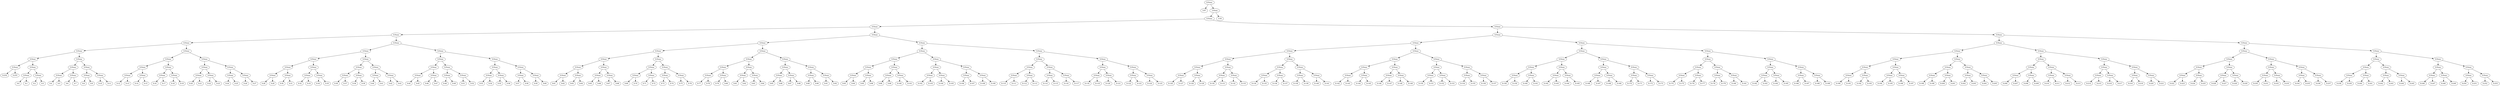 // Huffman Tree
digraph {
	1897130896768 [label="6:None"]
	1897130896672 [label="3:97"]
	1897130896768 -> 1897130896672
	1897130887744 [label="3:None"]
	1897130896768 -> 1897130887744
	1897130966672 [label="0:None"]
	1897130887744 -> 1897130966672
	1897130889856 [label="0:None"]
	1897130966672 -> 1897130889856
	1897130768768 [label="0:None"]
	1897130889856 -> 1897130768768
	1897130962352 [label="0:None"]
	1897130768768 -> 1897130962352
	1897130963360 [label="0:None"]
	1897130962352 -> 1897130963360
	1897130927472 [label="0:None"]
	1897130963360 -> 1897130927472
	1897130927232 [label="0:None"]
	1897130927472 -> 1897130927232
	1897130926944 [label="0:254"]
	1897130927232 -> 1897130926944
	1897130927136 [label="0:255"]
	1897130927232 -> 1897130927136
	1897130620928 [label="0:None"]
	1897130927472 -> 1897130620928
	1897127147424 [label="0:None"]
	1897130620928 -> 1897127147424
	1896608737488 [label="0:0"]
	1897127147424 -> 1896608737488
	1896608943136 [label="0:1"]
	1897127147424 -> 1896608943136
	1896614974656 [label="0:None"]
	1897130620928 -> 1896614974656
	1897127147280 [label="0:2"]
	1896614974656 -> 1897127147280
	1897127728416 [label="0:3"]
	1896614974656 -> 1897127728416
	1897130927856 [label="0:None"]
	1897130963360 -> 1897130927856
	1897130927712 [label="0:None"]
	1897130927856 -> 1897130927712
	1897130766080 [label="0:None"]
	1897130927712 -> 1897130766080
	1897130764928 [label="0:4"]
	1897130766080 -> 1897130764928
	1897130766128 [label="0:5"]
	1897130766080 -> 1897130766128
	1897130766320 [label="0:None"]
	1897130927712 -> 1897130766320
	1897130766176 [label="0:6"]
	1897130766320 -> 1897130766176
	1897130766272 [label="0:7"]
	1897130766320 -> 1897130766272
	1897130928000 [label="0:None"]
	1897130927856 -> 1897130928000
	1897130766512 [label="0:None"]
	1897130928000 -> 1897130766512
	1897130766368 [label="0:8"]
	1897130766512 -> 1897130766368
	1897130766464 [label="0:9"]
	1897130766512 -> 1897130766464
	1897130766704 [label="0:None"]
	1897130928000 -> 1897130766704
	1897130766560 [label="0:10"]
	1897130766704 -> 1897130766560
	1897130766656 [label="0:11"]
	1897130766704 -> 1897130766656
	1897130962640 [label="0:None"]
	1897130962352 -> 1897130962640
	1897130928432 [label="0:None"]
	1897130962640 -> 1897130928432
	1897130928288 [label="0:None"]
	1897130928432 -> 1897130928288
	1897130766896 [label="0:None"]
	1897130928288 -> 1897130766896
	1897130766752 [label="0:12"]
	1897130766896 -> 1897130766752
	1897130766848 [label="0:13"]
	1897130766896 -> 1897130766848
	1897130767088 [label="0:None"]
	1897130928288 -> 1897130767088
	1897130766944 [label="0:14"]
	1897130767088 -> 1897130766944
	1897130767040 [label="0:15"]
	1897130767088 -> 1897130767040
	1897130928576 [label="0:None"]
	1897130928432 -> 1897130928576
	1897130767280 [label="0:None"]
	1897130928576 -> 1897130767280
	1897130767136 [label="0:16"]
	1897130767280 -> 1897130767136
	1897130767232 [label="0:17"]
	1897130767280 -> 1897130767232
	1897130767472 [label="0:None"]
	1897130928576 -> 1897130767472
	1897130767328 [label="0:18"]
	1897130767472 -> 1897130767328
	1897130767424 [label="0:19"]
	1897130767472 -> 1897130767424
	1897130768000 [label="0:None"]
	1897130962640 -> 1897130768000
	1897130928960 [label="0:None"]
	1897130768000 -> 1897130928960
	1897130767664 [label="0:None"]
	1897130928960 -> 1897130767664
	1897130767520 [label="0:20"]
	1897130767664 -> 1897130767520
	1897130767616 [label="0:21"]
	1897130767664 -> 1897130767616
	1897130767856 [label="0:None"]
	1897130928960 -> 1897130767856
	1897130767712 [label="0:22"]
	1897130767856 -> 1897130767712
	1897130767808 [label="0:23"]
	1897130767856 -> 1897130767808
	1897130768384 [label="0:None"]
	1897130768000 -> 1897130768384
	1897130768192 [label="0:None"]
	1897130768384 -> 1897130768192
	1897130767904 [label="0:24"]
	1897130768192 -> 1897130767904
	1897130768096 [label="0:25"]
	1897130768192 -> 1897130768096
	1897130768576 [label="0:None"]
	1897130768384 -> 1897130768576
	1897130768288 [label="0:26"]
	1897130768576 -> 1897130768288
	1897130768480 [label="0:27"]
	1897130768576 -> 1897130768480
	1897130886592 [label="0:None"]
	1897130768768 -> 1897130886592
	1897130770304 [label="0:None"]
	1897130886592 -> 1897130770304
	1897130769536 [label="0:None"]
	1897130770304 -> 1897130769536
	1897130769152 [label="0:None"]
	1897130769536 -> 1897130769152
	1897130768960 [label="0:None"]
	1897130769152 -> 1897130768960
	1897130768672 [label="0:28"]
	1897130768960 -> 1897130768672
	1897130768864 [label="0:29"]
	1897130768960 -> 1897130768864
	1897130769344 [label="0:None"]
	1897130769152 -> 1897130769344
	1897130769056 [label="0:30"]
	1897130769344 -> 1897130769056
	1897130769248 [label="0:31"]
	1897130769344 -> 1897130769248
	1897130769920 [label="0:None"]
	1897130769536 -> 1897130769920
	1897130769728 [label="0:None"]
	1897130769920 -> 1897130769728
	1897130769440 [label="0:32"]
	1897130769728 -> 1897130769440
	1897130769632 [label="0:33"]
	1897130769728 -> 1897130769632
	1897130770112 [label="0:None"]
	1897130769920 -> 1897130770112
	1897130769824 [label="0:34"]
	1897130770112 -> 1897130769824
	1897130770016 [label="0:35"]
	1897130770112 -> 1897130770016
	1897130885824 [label="0:None"]
	1897130770304 -> 1897130885824
	1897130885440 [label="0:None"]
	1897130885824 -> 1897130885440
	1897130885248 [label="0:None"]
	1897130885440 -> 1897130885248
	1897130770208 [label="0:36"]
	1897130885248 -> 1897130770208
	1897130770400 [label="0:37"]
	1897130885248 -> 1897130770400
	1897130885632 [label="0:None"]
	1897130885440 -> 1897130885632
	1897130885344 [label="0:38"]
	1897130885632 -> 1897130885344
	1897130885536 [label="0:39"]
	1897130885632 -> 1897130885536
	1897130886208 [label="0:None"]
	1897130885824 -> 1897130886208
	1897130886016 [label="0:None"]
	1897130886208 -> 1897130886016
	1897130885728 [label="0:40"]
	1897130886016 -> 1897130885728
	1897130885920 [label="0:41"]
	1897130886016 -> 1897130885920
	1897130886400 [label="0:None"]
	1897130886208 -> 1897130886400
	1897130886112 [label="0:42"]
	1897130886400 -> 1897130886112
	1897130886304 [label="0:43"]
	1897130886400 -> 1897130886304
	1897130888320 [label="0:None"]
	1897130886592 -> 1897130888320
	1897130887360 [label="0:None"]
	1897130888320 -> 1897130887360
	1897130886976 [label="0:None"]
	1897130887360 -> 1897130886976
	1897130886784 [label="0:None"]
	1897130886976 -> 1897130886784
	1897130886496 [label="0:44"]
	1897130886784 -> 1897130886496
	1897130886688 [label="0:45"]
	1897130886784 -> 1897130886688
	1897130887168 [label="0:None"]
	1897130886976 -> 1897130887168
	1897130886880 [label="0:46"]
	1897130887168 -> 1897130886880
	1897130887072 [label="0:47"]
	1897130887168 -> 1897130887072
	1897130887936 [label="0:None"]
	1897130887360 -> 1897130887936
	1897130887552 [label="0:None"]
	1897130887936 -> 1897130887552
	1897130887264 [label="0:48"]
	1897130887552 -> 1897130887264
	1897130887456 [label="0:49"]
	1897130887552 -> 1897130887456
	1897130888128 [label="0:None"]
	1897130887936 -> 1897130888128
	1897130887840 [label="0:51"]
	1897130888128 -> 1897130887840
	1897130888032 [label="0:52"]
	1897130888128 -> 1897130888032
	1897130889088 [label="0:None"]
	1897130888320 -> 1897130889088
	1897130888704 [label="0:None"]
	1897130889088 -> 1897130888704
	1897130888512 [label="0:None"]
	1897130888704 -> 1897130888512
	1897130888224 [label="0:53"]
	1897130888512 -> 1897130888224
	1897130888416 [label="0:54"]
	1897130888512 -> 1897130888416
	1897130888896 [label="0:None"]
	1897130888704 -> 1897130888896
	1897130888608 [label="0:55"]
	1897130888896 -> 1897130888608
	1897130888800 [label="0:56"]
	1897130888896 -> 1897130888800
	1897130889472 [label="0:None"]
	1897130889088 -> 1897130889472
	1897130889280 [label="0:None"]
	1897130889472 -> 1897130889280
	1897130888992 [label="0:57"]
	1897130889280 -> 1897130888992
	1897130889184 [label="0:58"]
	1897130889280 -> 1897130889184
	1897130889664 [label="0:None"]
	1897130889472 -> 1897130889664
	1897130889376 [label="0:59"]
	1897130889664 -> 1897130889376
	1897130889568 [label="0:60"]
	1897130889664 -> 1897130889568
	1897130896000 [label="0:None"]
	1897130889856 -> 1897130896000
	1897130892928 [label="0:None"]
	1897130896000 -> 1897130892928
	1897130891392 [label="0:None"]
	1897130892928 -> 1897130891392
	1897130890624 [label="0:None"]
	1897130891392 -> 1897130890624
	1897130890240 [label="0:None"]
	1897130890624 -> 1897130890240
	1897130890048 [label="0:None"]
	1897130890240 -> 1897130890048
	1897130889760 [label="0:61"]
	1897130890048 -> 1897130889760
	1897130889952 [label="0:62"]
	1897130890048 -> 1897130889952
	1897130890432 [label="0:None"]
	1897130890240 -> 1897130890432
	1897130890144 [label="0:63"]
	1897130890432 -> 1897130890144
	1897130890336 [label="0:64"]
	1897130890432 -> 1897130890336
	1897130891008 [label="0:None"]
	1897130890624 -> 1897130891008
	1897130890816 [label="0:None"]
	1897130891008 -> 1897130890816
	1897130890528 [label="0:65"]
	1897130890816 -> 1897130890528
	1897130890720 [label="0:66"]
	1897130890816 -> 1897130890720
	1897130891200 [label="0:None"]
	1897130891008 -> 1897130891200
	1897130890912 [label="0:67"]
	1897130891200 -> 1897130890912
	1897130891104 [label="0:68"]
	1897130891200 -> 1897130891104
	1897130892160 [label="0:None"]
	1897130891392 -> 1897130892160
	1897130891776 [label="0:None"]
	1897130892160 -> 1897130891776
	1897130891584 [label="0:None"]
	1897130891776 -> 1897130891584
	1897130891296 [label="0:69"]
	1897130891584 -> 1897130891296
	1897130891488 [label="0:70"]
	1897130891584 -> 1897130891488
	1897130891968 [label="0:None"]
	1897130891776 -> 1897130891968
	1897130891680 [label="0:71"]
	1897130891968 -> 1897130891680
	1897130891872 [label="0:72"]
	1897130891968 -> 1897130891872
	1897130892544 [label="0:None"]
	1897130892160 -> 1897130892544
	1897130892352 [label="0:None"]
	1897130892544 -> 1897130892352
	1897130892064 [label="0:73"]
	1897130892352 -> 1897130892064
	1897130892256 [label="0:74"]
	1897130892352 -> 1897130892256
	1897130892736 [label="0:None"]
	1897130892544 -> 1897130892736
	1897130892448 [label="0:75"]
	1897130892736 -> 1897130892448
	1897130892640 [label="0:76"]
	1897130892736 -> 1897130892640
	1897130894464 [label="0:None"]
	1897130892928 -> 1897130894464
	1897130893696 [label="0:None"]
	1897130894464 -> 1897130893696
	1897130893312 [label="0:None"]
	1897130893696 -> 1897130893312
	1897130893120 [label="0:None"]
	1897130893312 -> 1897130893120
	1897130892832 [label="0:77"]
	1897130893120 -> 1897130892832
	1897130893024 [label="0:78"]
	1897130893120 -> 1897130893024
	1897130893504 [label="0:None"]
	1897130893312 -> 1897130893504
	1897130893216 [label="0:79"]
	1897130893504 -> 1897130893216
	1897130893408 [label="0:80"]
	1897130893504 -> 1897130893408
	1897130894080 [label="0:None"]
	1897130893696 -> 1897130894080
	1897130893888 [label="0:None"]
	1897130894080 -> 1897130893888
	1897130893600 [label="0:81"]
	1897130893888 -> 1897130893600
	1897130893792 [label="0:82"]
	1897130893888 -> 1897130893792
	1897130894272 [label="0:None"]
	1897130894080 -> 1897130894272
	1897130893984 [label="0:83"]
	1897130894272 -> 1897130893984
	1897130894176 [label="0:84"]
	1897130894272 -> 1897130894176
	1897130895232 [label="0:None"]
	1897130894464 -> 1897130895232
	1897130894848 [label="0:None"]
	1897130895232 -> 1897130894848
	1897130894656 [label="0:None"]
	1897130894848 -> 1897130894656
	1897130894368 [label="0:85"]
	1897130894656 -> 1897130894368
	1897130894560 [label="0:86"]
	1897130894656 -> 1897130894560
	1897130895040 [label="0:None"]
	1897130894848 -> 1897130895040
	1897130894752 [label="0:87"]
	1897130895040 -> 1897130894752
	1897130894944 [label="0:88"]
	1897130895040 -> 1897130894944
	1897130895616 [label="0:None"]
	1897130895232 -> 1897130895616
	1897130895424 [label="0:None"]
	1897130895616 -> 1897130895424
	1897130895136 [label="0:89"]
	1897130895424 -> 1897130895136
	1897130895328 [label="0:90"]
	1897130895424 -> 1897130895328
	1897130895808 [label="0:None"]
	1897130895616 -> 1897130895808
	1897130895520 [label="0:91"]
	1897130895808 -> 1897130895520
	1897130895712 [label="0:92"]
	1897130895808 -> 1897130895712
	1897130899264 [label="0:None"]
	1897130896000 -> 1897130899264
	1897130897728 [label="0:None"]
	1897130899264 -> 1897130897728
	1897130896960 [label="0:None"]
	1897130897728 -> 1897130896960
	1897130896384 [label="0:None"]
	1897130896960 -> 1897130896384
	1897130896192 [label="0:None"]
	1897130896384 -> 1897130896192
	1897130895904 [label="0:93"]
	1897130896192 -> 1897130895904
	1897130896096 [label="0:94"]
	1897130896192 -> 1897130896096
	1897130896576 [label="0:None"]
	1897130896384 -> 1897130896576
	1897130896288 [label="0:95"]
	1897130896576 -> 1897130896288
	1897130896480 [label="0:96"]
	1897130896576 -> 1897130896480
	1897130897344 [label="0:None"]
	1897130896960 -> 1897130897344
	1897130897152 [label="0:None"]
	1897130897344 -> 1897130897152
	1897130896864 [label="0:98"]
	1897130897152 -> 1897130896864
	1897130897056 [label="0:99"]
	1897130897152 -> 1897130897056
	1897130897536 [label="0:None"]
	1897130897344 -> 1897130897536
	1897130897248 [label="0:100"]
	1897130897536 -> 1897130897248
	1897130897440 [label="0:101"]
	1897130897536 -> 1897130897440
	1897130898496 [label="0:None"]
	1897130897728 -> 1897130898496
	1897130898112 [label="0:None"]
	1897130898496 -> 1897130898112
	1897130897920 [label="0:None"]
	1897130898112 -> 1897130897920
	1897130897632 [label="0:102"]
	1897130897920 -> 1897130897632
	1897130897824 [label="0:103"]
	1897130897920 -> 1897130897824
	1897130898304 [label="0:None"]
	1897130898112 -> 1897130898304
	1897130898016 [label="0:104"]
	1897130898304 -> 1897130898016
	1897130898208 [label="0:105"]
	1897130898304 -> 1897130898208
	1897130898880 [label="0:None"]
	1897130898496 -> 1897130898880
	1897130898688 [label="0:None"]
	1897130898880 -> 1897130898688
	1897130898400 [label="0:106"]
	1897130898688 -> 1897130898400
	1897130898592 [label="0:107"]
	1897130898688 -> 1897130898592
	1897130899072 [label="0:None"]
	1897130898880 -> 1897130899072
	1897130898784 [label="0:108"]
	1897130899072 -> 1897130898784
	1897130898976 [label="0:109"]
	1897130899072 -> 1897130898976
	1897130900800 [label="0:None"]
	1897130899264 -> 1897130900800
	1897130900032 [label="0:None"]
	1897130900800 -> 1897130900032
	1897130899648 [label="0:None"]
	1897130900032 -> 1897130899648
	1897130899456 [label="0:None"]
	1897130899648 -> 1897130899456
	1897130899168 [label="0:110"]
	1897130899456 -> 1897130899168
	1897130899360 [label="0:111"]
	1897130899456 -> 1897130899360
	1897130899840 [label="0:None"]
	1897130899648 -> 1897130899840
	1897130899552 [label="0:112"]
	1897130899840 -> 1897130899552
	1897130899744 [label="0:113"]
	1897130899840 -> 1897130899744
	1897130900416 [label="0:None"]
	1897130900032 -> 1897130900416
	1897130900224 [label="0:None"]
	1897130900416 -> 1897130900224
	1897130899936 [label="0:114"]
	1897130900224 -> 1897130899936
	1897130900128 [label="0:115"]
	1897130900224 -> 1897130900128
	1897130900608 [label="0:None"]
	1897130900416 -> 1897130900608
	1897130900320 [label="0:116"]
	1897130900608 -> 1897130900320
	1897130900512 [label="0:117"]
	1897130900608 -> 1897130900512
	1897130901632 [label="0:None"]
	1897130900800 -> 1897130901632
	1897130901184 [label="0:None"]
	1897130901632 -> 1897130901184
	1897130900992 [label="0:None"]
	1897130901184 -> 1897130900992
	1897130900704 [label="0:118"]
	1897130900992 -> 1897130900704
	1897130900896 [label="0:119"]
	1897130900992 -> 1897130900896
	1897130901376 [label="0:None"]
	1897130901184 -> 1897130901376
	1897130901088 [label="0:120"]
	1897130901376 -> 1897130901088
	1897130901280 [label="0:121"]
	1897130901376 -> 1897130901280
	1897130902016 [label="0:None"]
	1897130901632 -> 1897130902016
	1897130901824 [label="0:None"]
	1897130902016 -> 1897130901824
	1897130901472 [label="0:122"]
	1897130901824 -> 1897130901472
	1897130901728 [label="0:123"]
	1897130901824 -> 1897130901728
	1897130902208 [label="0:None"]
	1897130902016 -> 1897130902208
	1897130901920 [label="0:124"]
	1897130902208 -> 1897130901920
	1897130902112 [label="0:125"]
	1897130902208 -> 1897130902112
	1897130902400 [label="0:None"]
	1897130966672 -> 1897130902400
	1897130908544 [label="0:None"]
	1897130902400 -> 1897130908544
	1897130905472 [label="0:None"]
	1897130908544 -> 1897130905472
	1897130903936 [label="0:None"]
	1897130905472 -> 1897130903936
	1897130903168 [label="0:None"]
	1897130903936 -> 1897130903168
	1897130902784 [label="0:None"]
	1897130903168 -> 1897130902784
	1897130902592 [label="0:None"]
	1897130902784 -> 1897130902592
	1897130902304 [label="0:126"]
	1897130902592 -> 1897130902304
	1897130902496 [label="0:127"]
	1897130902592 -> 1897130902496
	1897130902976 [label="0:None"]
	1897130902784 -> 1897130902976
	1897130902688 [label="0:128"]
	1897130902976 -> 1897130902688
	1897130902880 [label="0:129"]
	1897130902976 -> 1897130902880
	1897130903552 [label="0:None"]
	1897130903168 -> 1897130903552
	1897130903360 [label="0:None"]
	1897130903552 -> 1897130903360
	1897130903072 [label="0:130"]
	1897130903360 -> 1897130903072
	1897130903264 [label="0:131"]
	1897130903360 -> 1897130903264
	1897130903744 [label="0:None"]
	1897130903552 -> 1897130903744
	1897130903456 [label="0:132"]
	1897130903744 -> 1897130903456
	1897130903648 [label="0:133"]
	1897130903744 -> 1897130903648
	1897130904704 [label="0:None"]
	1897130903936 -> 1897130904704
	1897130904320 [label="0:None"]
	1897130904704 -> 1897130904320
	1897130904128 [label="0:None"]
	1897130904320 -> 1897130904128
	1897130903840 [label="0:134"]
	1897130904128 -> 1897130903840
	1897130904032 [label="0:135"]
	1897130904128 -> 1897130904032
	1897130904512 [label="0:None"]
	1897130904320 -> 1897130904512
	1897130904224 [label="0:136"]
	1897130904512 -> 1897130904224
	1897130904416 [label="0:137"]
	1897130904512 -> 1897130904416
	1897130905088 [label="0:None"]
	1897130904704 -> 1897130905088
	1897130904896 [label="0:None"]
	1897130905088 -> 1897130904896
	1897130904608 [label="0:138"]
	1897130904896 -> 1897130904608
	1897130904800 [label="0:139"]
	1897130904896 -> 1897130904800
	1897130905280 [label="0:None"]
	1897130905088 -> 1897130905280
	1897130904992 [label="0:140"]
	1897130905280 -> 1897130904992
	1897130905184 [label="0:141"]
	1897130905280 -> 1897130905184
	1897130907008 [label="0:None"]
	1897130905472 -> 1897130907008
	1897130906240 [label="0:None"]
	1897130907008 -> 1897130906240
	1897130905856 [label="0:None"]
	1897130906240 -> 1897130905856
	1897130905664 [label="0:None"]
	1897130905856 -> 1897130905664
	1897130905376 [label="0:142"]
	1897130905664 -> 1897130905376
	1897130905568 [label="0:143"]
	1897130905664 -> 1897130905568
	1897130906048 [label="0:None"]
	1897130905856 -> 1897130906048
	1897130905760 [label="0:144"]
	1897130906048 -> 1897130905760
	1897130905952 [label="0:145"]
	1897130906048 -> 1897130905952
	1897130906624 [label="0:None"]
	1897130906240 -> 1897130906624
	1897130906432 [label="0:None"]
	1897130906624 -> 1897130906432
	1897130906144 [label="0:146"]
	1897130906432 -> 1897130906144
	1897130906336 [label="0:147"]
	1897130906432 -> 1897130906336
	1897130906816 [label="0:None"]
	1897130906624 -> 1897130906816
	1897130906528 [label="0:148"]
	1897130906816 -> 1897130906528
	1897130906720 [label="0:149"]
	1897130906816 -> 1897130906720
	1897130907776 [label="0:None"]
	1897130907008 -> 1897130907776
	1897130907392 [label="0:None"]
	1897130907776 -> 1897130907392
	1897130907200 [label="0:None"]
	1897130907392 -> 1897130907200
	1897130906912 [label="0:150"]
	1897130907200 -> 1897130906912
	1897130907104 [label="0:151"]
	1897130907200 -> 1897130907104
	1897130907584 [label="0:None"]
	1897130907392 -> 1897130907584
	1897130907296 [label="0:152"]
	1897130907584 -> 1897130907296
	1897130907488 [label="0:153"]
	1897130907584 -> 1897130907488
	1897130908160 [label="0:None"]
	1897130907776 -> 1897130908160
	1897130907968 [label="0:None"]
	1897130908160 -> 1897130907968
	1897130907680 [label="0:154"]
	1897130907968 -> 1897130907680
	1897130907872 [label="0:155"]
	1897130907968 -> 1897130907872
	1897130908352 [label="0:None"]
	1897130908160 -> 1897130908352
	1897130908064 [label="0:156"]
	1897130908352 -> 1897130908064
	1897130908256 [label="0:157"]
	1897130908352 -> 1897130908256
	1897130911616 [label="0:None"]
	1897130908544 -> 1897130911616
	1897130910080 [label="0:None"]
	1897130911616 -> 1897130910080
	1897130909312 [label="0:None"]
	1897130910080 -> 1897130909312
	1897130908928 [label="0:None"]
	1897130909312 -> 1897130908928
	1897130908736 [label="0:None"]
	1897130908928 -> 1897130908736
	1897130908448 [label="0:158"]
	1897130908736 -> 1897130908448
	1897130908640 [label="0:159"]
	1897130908736 -> 1897130908640
	1897130909120 [label="0:None"]
	1897130908928 -> 1897130909120
	1897130908832 [label="0:160"]
	1897130909120 -> 1897130908832
	1897130909024 [label="0:161"]
	1897130909120 -> 1897130909024
	1897130909696 [label="0:None"]
	1897130909312 -> 1897130909696
	1897130909504 [label="0:None"]
	1897130909696 -> 1897130909504
	1897130909216 [label="0:162"]
	1897130909504 -> 1897130909216
	1897130909408 [label="0:163"]
	1897130909504 -> 1897130909408
	1897130909888 [label="0:None"]
	1897130909696 -> 1897130909888
	1897130909600 [label="0:164"]
	1897130909888 -> 1897130909600
	1897130909792 [label="0:165"]
	1897130909888 -> 1897130909792
	1897130910848 [label="0:None"]
	1897130910080 -> 1897130910848
	1897130910464 [label="0:None"]
	1897130910848 -> 1897130910464
	1897130910272 [label="0:None"]
	1897130910464 -> 1897130910272
	1897130909984 [label="0:166"]
	1897130910272 -> 1897130909984
	1897130910176 [label="0:167"]
	1897130910272 -> 1897130910176
	1897130910656 [label="0:None"]
	1897130910464 -> 1897130910656
	1897130910368 [label="0:168"]
	1897130910656 -> 1897130910368
	1897130910560 [label="0:169"]
	1897130910656 -> 1897130910560
	1897130911232 [label="0:None"]
	1897130910848 -> 1897130911232
	1897130911040 [label="0:None"]
	1897130911232 -> 1897130911040
	1897130910752 [label="0:170"]
	1897130911040 -> 1897130910752
	1897130910944 [label="0:171"]
	1897130911040 -> 1897130910944
	1897130911424 [label="0:None"]
	1897130911232 -> 1897130911424
	1897130911136 [label="0:172"]
	1897130911424 -> 1897130911136
	1897130911328 [label="0:173"]
	1897130911424 -> 1897130911328
	1897130913152 [label="0:None"]
	1897130911616 -> 1897130913152
	1897130912384 [label="0:None"]
	1897130913152 -> 1897130912384
	1897130912000 [label="0:None"]
	1897130912384 -> 1897130912000
	1897130911808 [label="0:None"]
	1897130912000 -> 1897130911808
	1897130911520 [label="0:174"]
	1897130911808 -> 1897130911520
	1897130911712 [label="0:175"]
	1897130911808 -> 1897130911712
	1897130912192 [label="0:None"]
	1897130912000 -> 1897130912192
	1897130911904 [label="0:176"]
	1897130912192 -> 1897130911904
	1897130912096 [label="0:177"]
	1897130912192 -> 1897130912096
	1897130912768 [label="0:None"]
	1897130912384 -> 1897130912768
	1897130912576 [label="0:None"]
	1897130912768 -> 1897130912576
	1897130912288 [label="0:178"]
	1897130912576 -> 1897130912288
	1897130912480 [label="0:179"]
	1897130912576 -> 1897130912480
	1897130912960 [label="0:None"]
	1897130912768 -> 1897130912960
	1897130912672 [label="0:180"]
	1897130912960 -> 1897130912672
	1897130912864 [label="0:181"]
	1897130912960 -> 1897130912864
	1897130913920 [label="0:None"]
	1897130913152 -> 1897130913920
	1897130913536 [label="0:None"]
	1897130913920 -> 1897130913536
	1897130913344 [label="0:None"]
	1897130913536 -> 1897130913344
	1897130913056 [label="0:182"]
	1897130913344 -> 1897130913056
	1897130913248 [label="0:183"]
	1897130913344 -> 1897130913248
	1897130913728 [label="0:None"]
	1897130913536 -> 1897130913728
	1897130913440 [label="0:184"]
	1897130913728 -> 1897130913440
	1897130913632 [label="0:185"]
	1897130913728 -> 1897130913632
	1897130914304 [label="0:None"]
	1897130913920 -> 1897130914304
	1897130914112 [label="0:None"]
	1897130914304 -> 1897130914112
	1897130913824 [label="0:186"]
	1897130914112 -> 1897130913824
	1897130914016 [label="0:187"]
	1897130914112 -> 1897130914016
	1897130914496 [label="0:None"]
	1897130914304 -> 1897130914496
	1897130914208 [label="0:188"]
	1897130914496 -> 1897130914208
	1897130914400 [label="0:189"]
	1897130914496 -> 1897130914400
	1897130965952 [label="0:None"]
	1897130902400 -> 1897130965952
	1897130914688 [label="0:None"]
	1897130965952 -> 1897130914688
	1897130916224 [label="0:None"]
	1897130914688 -> 1897130916224
	1897130915456 [label="0:None"]
	1897130916224 -> 1897130915456
	1897130915072 [label="0:None"]
	1897130915456 -> 1897130915072
	1897130914880 [label="0:None"]
	1897130915072 -> 1897130914880
	1897130914592 [label="0:190"]
	1897130914880 -> 1897130914592
	1897130914784 [label="0:191"]
	1897130914880 -> 1897130914784
	1897130915264 [label="0:None"]
	1897130915072 -> 1897130915264
	1897130914976 [label="0:192"]
	1897130915264 -> 1897130914976
	1897130915168 [label="0:193"]
	1897130915264 -> 1897130915168
	1897130915840 [label="0:None"]
	1897130915456 -> 1897130915840
	1897130915648 [label="0:None"]
	1897130915840 -> 1897130915648
	1897130915360 [label="0:194"]
	1897130915648 -> 1897130915360
	1897130915552 [label="0:195"]
	1897130915648 -> 1897130915552
	1897130916032 [label="0:None"]
	1897130915840 -> 1897130916032
	1897130915744 [label="0:196"]
	1897130916032 -> 1897130915744
	1897130915936 [label="0:197"]
	1897130916032 -> 1897130915936
	1897130916992 [label="0:None"]
	1897130916224 -> 1897130916992
	1897130916608 [label="0:None"]
	1897130916992 -> 1897130916608
	1897130916416 [label="0:None"]
	1897130916608 -> 1897130916416
	1897130916128 [label="0:198"]
	1897130916416 -> 1897130916128
	1897130916320 [label="0:199"]
	1897130916416 -> 1897130916320
	1897130916800 [label="0:None"]
	1897130916608 -> 1897130916800
	1897130916512 [label="0:200"]
	1897130916800 -> 1897130916512
	1897130916704 [label="0:201"]
	1897130916800 -> 1897130916704
	1897130917376 [label="0:None"]
	1897130916992 -> 1897130917376
	1897130917184 [label="0:None"]
	1897130917376 -> 1897130917184
	1897130916896 [label="0:202"]
	1897130917184 -> 1897130916896
	1897130917088 [label="0:203"]
	1897130917184 -> 1897130917088
	1897130917568 [label="0:None"]
	1897130917376 -> 1897130917568
	1897130917280 [label="0:204"]
	1897130917568 -> 1897130917280
	1897130917472 [label="0:205"]
	1897130917568 -> 1897130917472
	1897130917760 [label="0:None"]
	1897130914688 -> 1897130917760
	1897130918592 [label="0:None"]
	1897130917760 -> 1897130918592
	1897130918208 [label="0:None"]
	1897130918592 -> 1897130918208
	1897130918016 [label="0:None"]
	1897130918208 -> 1897130918016
	1897130917664 [label="0:206"]
	1897130918016 -> 1897130917664
	1897130917856 [label="0:207"]
	1897130918016 -> 1897130917856
	1897130918400 [label="0:None"]
	1897130918208 -> 1897130918400
	1897130918112 [label="0:208"]
	1897130918400 -> 1897130918112
	1897130918304 [label="0:209"]
	1897130918400 -> 1897130918304
	1897130918976 [label="0:None"]
	1897130918592 -> 1897130918976
	1897130918784 [label="0:None"]
	1897130918976 -> 1897130918784
	1897130918496 [label="0:210"]
	1897130918784 -> 1897130918496
	1897130918688 [label="0:211"]
	1897130918784 -> 1897130918688
	1897130919168 [label="0:None"]
	1897130918976 -> 1897130919168
	1897130918880 [label="0:212"]
	1897130919168 -> 1897130918880
	1897130919072 [label="0:213"]
	1897130919168 -> 1897130919072
	1897130966960 [label="0:None"]
	1897130917760 -> 1897130966960
	1897130919744 [label="0:None"]
	1897130966960 -> 1897130919744
	1897130919552 [label="0:None"]
	1897130919744 -> 1897130919552
	1897130919264 [label="0:214"]
	1897130919552 -> 1897130919264
	1897130919456 [label="0:215"]
	1897130919552 -> 1897130919456
	1897130919936 [label="0:None"]
	1897130919744 -> 1897130919936
	1897130919648 [label="0:216"]
	1897130919936 -> 1897130919648
	1897130919840 [label="0:217"]
	1897130919936 -> 1897130919840
	1897130920512 [label="0:None"]
	1897130966960 -> 1897130920512
	1897130920320 [label="0:None"]
	1897130920512 -> 1897130920320
	1897130920032 [label="0:218"]
	1897130920320 -> 1897130920032
	1897130920224 [label="0:219"]
	1897130920320 -> 1897130920224
	1897130920704 [label="0:None"]
	1897130920512 -> 1897130920704
	1897130920416 [label="0:220"]
	1897130920704 -> 1897130920416
	1897130920608 [label="0:221"]
	1897130920704 -> 1897130920608
	1897130964512 [label="0:None"]
	1897130965952 -> 1897130964512
	1897130965232 [label="0:None"]
	1897130964512 -> 1897130965232
	1897130966240 [label="0:None"]
	1897130965232 -> 1897130966240
	1897130921280 [label="0:None"]
	1897130966240 -> 1897130921280
	1897130921088 [label="0:None"]
	1897130921280 -> 1897130921088
	1897130920800 [label="0:222"]
	1897130921088 -> 1897130920800
	1897130920992 [label="0:223"]
	1897130921088 -> 1897130920992
	1897130921472 [label="0:None"]
	1897130921280 -> 1897130921472
	1897130921184 [label="0:224"]
	1897130921472 -> 1897130921184
	1897130921376 [label="0:225"]
	1897130921472 -> 1897130921376
	1897130922048 [label="0:None"]
	1897130966240 -> 1897130922048
	1897130921856 [label="0:None"]
	1897130922048 -> 1897130921856
	1897130921568 [label="0:226"]
	1897130921856 -> 1897130921568
	1897130921760 [label="0:227"]
	1897130921856 -> 1897130921760
	1897130922240 [label="0:None"]
	1897130922048 -> 1897130922240
	1897130921952 [label="0:228"]
	1897130922240 -> 1897130921952
	1897130922144 [label="0:229"]
	1897130922240 -> 1897130922144
	1897130965520 [label="0:None"]
	1897130965232 -> 1897130965520
	1897130922816 [label="0:None"]
	1897130965520 -> 1897130922816
	1897130922624 [label="0:None"]
	1897130922816 -> 1897130922624
	1897130922336 [label="0:230"]
	1897130922624 -> 1897130922336
	1897130922528 [label="0:231"]
	1897130922624 -> 1897130922528
	1897130923008 [label="0:None"]
	1897130922816 -> 1897130923008
	1897130922720 [label="0:232"]
	1897130923008 -> 1897130922720
	1897130922912 [label="0:233"]
	1897130923008 -> 1897130922912
	1897130923584 [label="0:None"]
	1897130965520 -> 1897130923584
	1897130923392 [label="0:None"]
	1897130923584 -> 1897130923392
	1897130923104 [label="0:234"]
	1897130923392 -> 1897130923104
	1897130923296 [label="0:235"]
	1897130923392 -> 1897130923296
	1897130923776 [label="0:None"]
	1897130923584 -> 1897130923776
	1897130923488 [label="0:236"]
	1897130923776 -> 1897130923488
	1897130923680 [label="0:237"]
	1897130923776 -> 1897130923680
	1897130963792 [label="0:None"]
	1897130964512 -> 1897130963792
	1897130964800 [label="0:None"]
	1897130963792 -> 1897130964800
	1897130924352 [label="0:None"]
	1897130964800 -> 1897130924352
	1897130924160 [label="0:None"]
	1897130924352 -> 1897130924160
	1897130923872 [label="0:238"]
	1897130924160 -> 1897130923872
	1897130924064 [label="0:239"]
	1897130924160 -> 1897130924064
	1897130924544 [label="0:None"]
	1897130924352 -> 1897130924544
	1897130924256 [label="0:240"]
	1897130924544 -> 1897130924256
	1897130924448 [label="0:241"]
	1897130924544 -> 1897130924448
	1897130925120 [label="0:None"]
	1897130964800 -> 1897130925120
	1897130924928 [label="0:None"]
	1897130925120 -> 1897130924928
	1897130924640 [label="0:242"]
	1897130924928 -> 1897130924640
	1897130924832 [label="0:243"]
	1897130924928 -> 1897130924832
	1897130925312 [label="0:None"]
	1897130925120 -> 1897130925312
	1897130925024 [label="0:244"]
	1897130925312 -> 1897130925024
	1897130925216 [label="0:245"]
	1897130925312 -> 1897130925216
	1897130964080 [label="0:None"]
	1897130963792 -> 1897130964080
	1897130925888 [label="0:None"]
	1897130964080 -> 1897130925888
	1897130925696 [label="0:None"]
	1897130925888 -> 1897130925696
	1897130925408 [label="0:246"]
	1897130925696 -> 1897130925408
	1897130925600 [label="0:247"]
	1897130925696 -> 1897130925600
	1897130926080 [label="0:None"]
	1897130925888 -> 1897130926080
	1897130925792 [label="0:248"]
	1897130926080 -> 1897130925792
	1897130925984 [label="0:249"]
	1897130926080 -> 1897130925984
	1897130926656 [label="0:None"]
	1897130964080 -> 1897130926656
	1897130926464 [label="0:None"]
	1897130926656 -> 1897130926464
	1897130926176 [label="0:250"]
	1897130926464 -> 1897130926176
	1897130926368 [label="0:251"]
	1897130926464 -> 1897130926368
	1897130926848 [label="0:None"]
	1897130926656 -> 1897130926848
	1897130926560 [label="0:252"]
	1897130926848 -> 1897130926560
	1897130926752 [label="0:253"]
	1897130926848 -> 1897130926752
	1897130887648 [label="3:50"]
	1897130887744 -> 1897130887648
}
